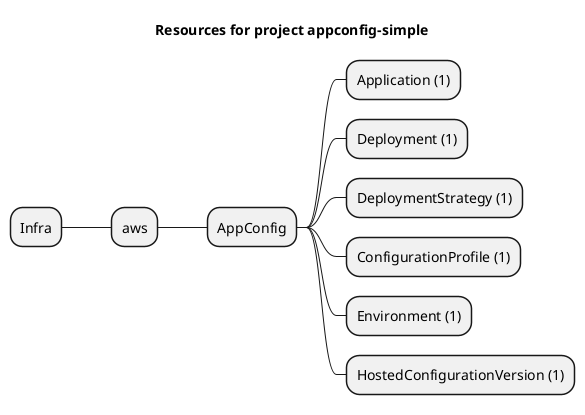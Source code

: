 @startmindmap
title Resources for project appconfig-simple
skinparam monochrome true
+ Infra
++ aws
+++ AppConfig
++++ Application (1)
++++ Deployment (1)
++++ DeploymentStrategy (1)
++++ ConfigurationProfile (1)
++++ Environment (1)
++++ HostedConfigurationVersion (1)
@endmindmap